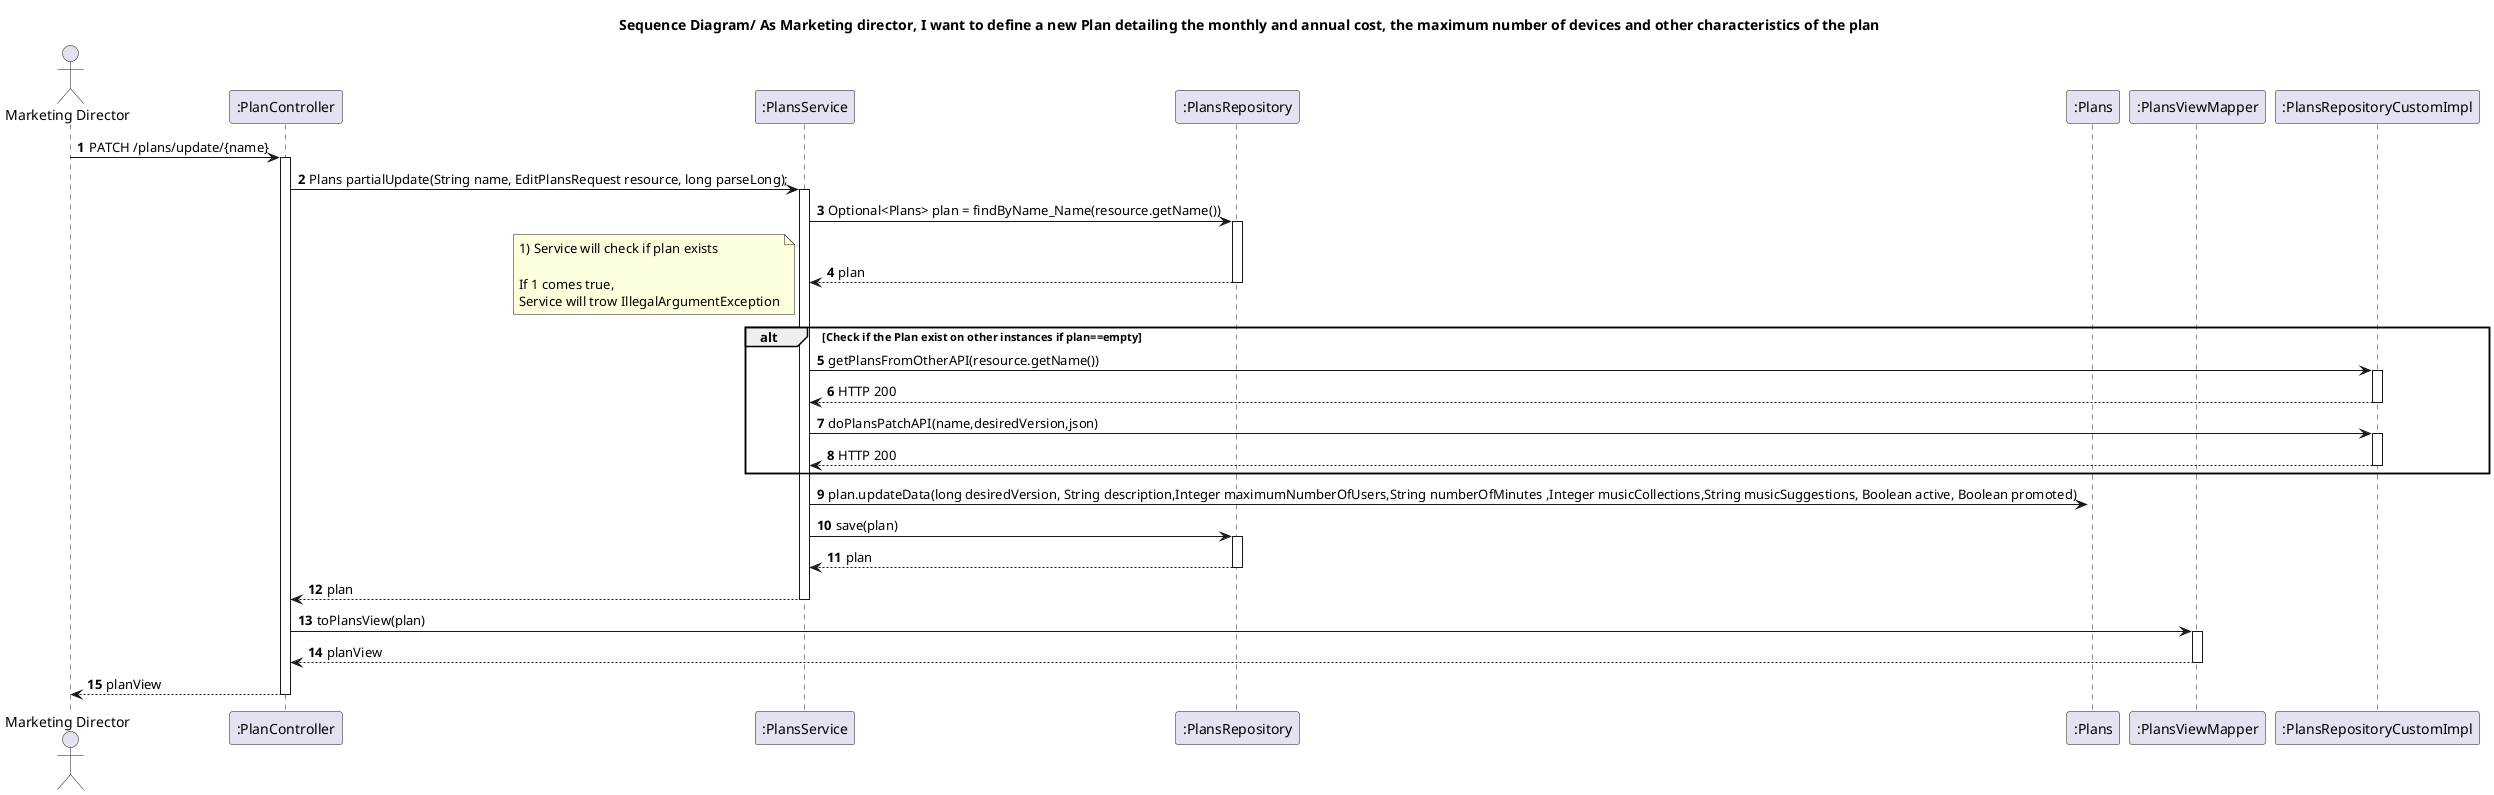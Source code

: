 @startuml
'https://plantuml.com/sequence-diagram
autoactivate on
autonumber
title Sequence Diagram/ As Marketing director, I want to define a new Plan detailing the monthly and annual cost, the maximum number of devices and other characteristics of the plan

autonumber

actor "Marketing Director" as Ac
participant ":PlanController" as Ctrl
participant ":PlansService" as Serv
participant ":PlansRepository" as Repo
participant ":Plans" as Plan
participant ":PlansViewMapper" as View
participant ":PlansRepositoryCustomImpl" as RepoHTTP


Ac -> Ctrl : PATCH /plans/update/{name}

Ctrl -> Serv :	Plans partialUpdate(String name, EditPlansRequest resource, long parseLong);

Serv -> Repo :Optional<Plans> plan = findByName_Name(resource.getName())
Repo --> Serv : plan
note left
1) Service will check if plan exists

If 1 comes true,
Service will trow IllegalArgumentException
end note
deactivate Plan
alt Check if the Plan exist on other instances if plan==empty
Serv->RepoHTTP:getPlansFromOtherAPI(resource.getName())
RepoHTTP-->Serv: HTTP 200

Serv->RepoHTTP:doPlansPatchAPI(name,desiredVersion,json)
RepoHTTP-->Serv: HTTP 200
end

Serv -> Plan :plan.updateData(long desiredVersion, String description,Integer maximumNumberOfUsers,String numberOfMinutes ,Integer musicCollections,String musicSuggestions, Boolean active, Boolean promoted)
Serv -> Repo: save(plan)
Repo --> Serv: plan
Serv --> Ctrl: plan
Ctrl ->View: toPlansView(plan)
View -->Ctrl: planView
Ac <-- Ctrl : planView

@enduml